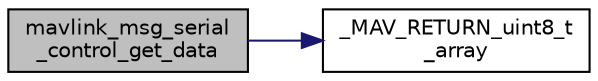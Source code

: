 digraph "mavlink_msg_serial_control_get_data"
{
 // INTERACTIVE_SVG=YES
  edge [fontname="Helvetica",fontsize="10",labelfontname="Helvetica",labelfontsize="10"];
  node [fontname="Helvetica",fontsize="10",shape=record];
  rankdir="LR";
  Node1 [label="mavlink_msg_serial\l_control_get_data",height=0.2,width=0.4,color="black", fillcolor="grey75", style="filled" fontcolor="black"];
  Node1 -> Node2 [color="midnightblue",fontsize="10",style="solid",fontname="Helvetica"];
  Node2 [label="_MAV_RETURN_uint8_t\l_array",height=0.2,width=0.4,color="black", fillcolor="white", style="filled",URL="$v0_89_2protocol_8h.html#a0577ed5da38b4eed5472e27dc94026c3"];
}
